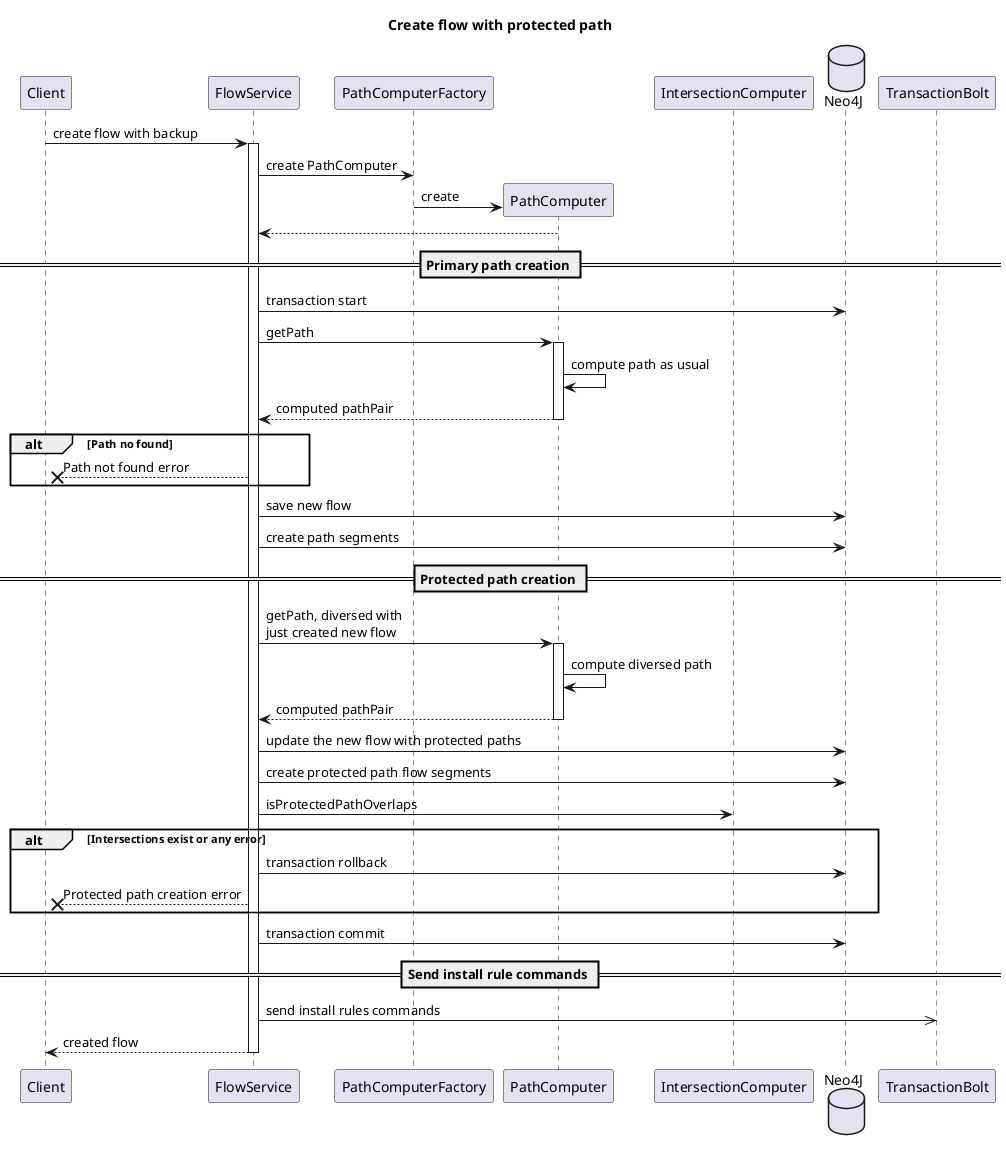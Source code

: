 @startuml
title Create flow with protected path

participant Client
participant FlowService
participant PathComputerFactory
participant PathComputer
participant IntersectionComputer
database Neo4J
participant TransactionBolt

Client -> FlowService: create flow with backup
activate FlowService

FlowService -> PathComputerFactory: create PathComputer
create PathComputer
PathComputerFactory -> PathComputer: create
PathComputer --> FlowService

== Primary path creation ==
FlowService -> Neo4J: transaction start
FlowService -> PathComputer: getPath
activate PathComputer
PathComputer -> PathComputer: compute path as usual
PathComputer --> FlowService: computed pathPair
deactivate PathComputer

alt Path no found
    FlowService -->x Client: Path not found error
end

FlowService -> Neo4J: save new flow
FlowService -> Neo4J: create path segments

== Protected path creation ==
FlowService -> PathComputer: getPath, diversed with\njust created new flow
activate PathComputer
PathComputer -> PathComputer: compute diversed path
PathComputer --> FlowService: computed pathPair
deactivate PathComputer

FlowService -> Neo4J: update the new flow with protected paths
FlowService -> Neo4J: create protected path flow segments

FlowService -> IntersectionComputer: isProtectedPathOverlaps
alt Intersections exist or any error
    FlowService -> Neo4J: transaction rollback
    FlowService -->x Client: Protected path creation error
end
FlowService -> Neo4J: transaction commit

== Send install rule commands ==
FlowService ->> TransactionBolt: send install rules commands

FlowService --> Client: created flow
deactivate FlowService
@enduml
